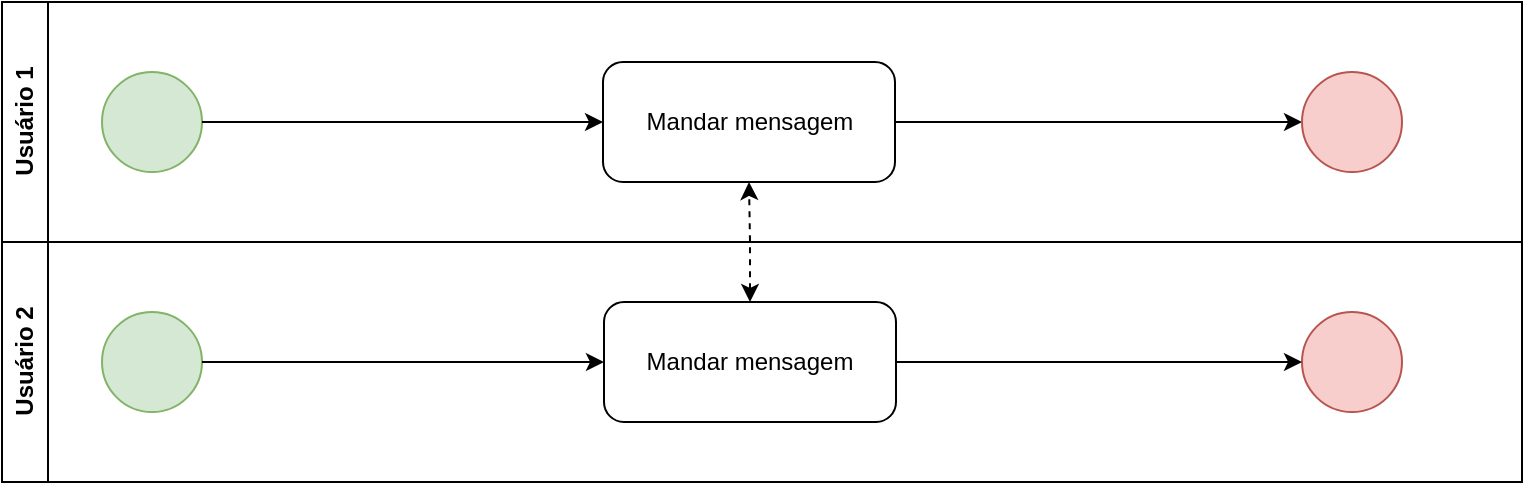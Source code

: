 <mxfile version="24.0.0" type="device">
  <diagram name="Página-1" id="3yYFcwInE2NejfBaWJux">
    <mxGraphModel dx="1434" dy="772" grid="0" gridSize="10" guides="1" tooltips="1" connect="1" arrows="1" fold="1" page="1" pageScale="1" pageWidth="827" pageHeight="1169" math="0" shadow="0">
      <root>
        <mxCell id="0" />
        <mxCell id="1" parent="0" />
        <mxCell id="rfnm97qqm5MkhQfPdOmS-22" value="Usuário 1" style="swimlane;horizontal=0;whiteSpace=wrap;html=1;startSize=23;" vertex="1" parent="1">
          <mxGeometry x="40" y="600" width="760" height="120" as="geometry" />
        </mxCell>
        <mxCell id="rfnm97qqm5MkhQfPdOmS-23" value="" style="points=[[0.145,0.145,0],[0.5,0,0],[0.855,0.145,0],[1,0.5,0],[0.855,0.855,0],[0.5,1,0],[0.145,0.855,0],[0,0.5,0]];shape=mxgraph.bpmn.event;html=1;verticalLabelPosition=bottom;labelBackgroundColor=#ffffff;verticalAlign=top;align=center;perimeter=ellipsePerimeter;outlineConnect=0;aspect=fixed;outline=standard;symbol=general;fillColor=#d5e8d4;strokeColor=#82b366;" vertex="1" parent="rfnm97qqm5MkhQfPdOmS-22">
          <mxGeometry x="50" y="35" width="50" height="50" as="geometry" />
        </mxCell>
        <mxCell id="rfnm97qqm5MkhQfPdOmS-34" style="edgeStyle=orthogonalEdgeStyle;rounded=0;orthogonalLoop=1;jettySize=auto;html=1;exitX=1;exitY=0.5;exitDx=0;exitDy=0;exitPerimeter=0;entryX=0;entryY=0.5;entryDx=0;entryDy=0;entryPerimeter=0;" edge="1" parent="rfnm97qqm5MkhQfPdOmS-22" source="rfnm97qqm5MkhQfPdOmS-24" target="rfnm97qqm5MkhQfPdOmS-33">
          <mxGeometry relative="1" as="geometry">
            <mxPoint x="640" y="55" as="targetPoint" />
          </mxGeometry>
        </mxCell>
        <mxCell id="rfnm97qqm5MkhQfPdOmS-24" value="Mandar mensagem" style="points=[[0.25,0,0],[0.5,0,0],[0.75,0,0],[1,0.25,0],[1,0.5,0],[1,0.75,0],[0.75,1,0],[0.5,1,0],[0.25,1,0],[0,0.75,0],[0,0.5,0],[0,0.25,0]];shape=mxgraph.bpmn.task;whiteSpace=wrap;rectStyle=rounded;size=10;html=1;container=1;expand=0;collapsible=0;taskMarker=abstract;" vertex="1" parent="rfnm97qqm5MkhQfPdOmS-22">
          <mxGeometry x="300.5" y="30" width="146" height="60" as="geometry" />
        </mxCell>
        <mxCell id="rfnm97qqm5MkhQfPdOmS-33" value="" style="points=[[0.145,0.145,0],[0.5,0,0],[0.855,0.145,0],[1,0.5,0],[0.855,0.855,0],[0.5,1,0],[0.145,0.855,0],[0,0.5,0]];shape=mxgraph.bpmn.event;html=1;verticalLabelPosition=bottom;labelBackgroundColor=#ffffff;verticalAlign=top;align=center;perimeter=ellipsePerimeter;outlineConnect=0;aspect=fixed;outline=standard;symbol=general;fillColor=#f8cecc;strokeColor=#b85450;" vertex="1" parent="rfnm97qqm5MkhQfPdOmS-22">
          <mxGeometry x="650" y="35" width="50" height="50" as="geometry" />
        </mxCell>
        <mxCell id="rfnm97qqm5MkhQfPdOmS-37" style="edgeStyle=orthogonalEdgeStyle;rounded=0;orthogonalLoop=1;jettySize=auto;html=1;entryX=0;entryY=0.5;entryDx=0;entryDy=0;entryPerimeter=0;" edge="1" parent="rfnm97qqm5MkhQfPdOmS-22" source="rfnm97qqm5MkhQfPdOmS-23" target="rfnm97qqm5MkhQfPdOmS-24">
          <mxGeometry relative="1" as="geometry" />
        </mxCell>
        <mxCell id="rfnm97qqm5MkhQfPdOmS-36" value="Usuário 2" style="swimlane;horizontal=0;whiteSpace=wrap;html=1;startSize=23;" vertex="1" parent="1">
          <mxGeometry x="40" y="720" width="760" height="120" as="geometry" />
        </mxCell>
        <mxCell id="rfnm97qqm5MkhQfPdOmS-50" value="" style="points=[[0.145,0.145,0],[0.5,0,0],[0.855,0.145,0],[1,0.5,0],[0.855,0.855,0],[0.5,1,0],[0.145,0.855,0],[0,0.5,0]];shape=mxgraph.bpmn.event;html=1;verticalLabelPosition=bottom;labelBackgroundColor=#ffffff;verticalAlign=top;align=center;perimeter=ellipsePerimeter;outlineConnect=0;aspect=fixed;outline=standard;symbol=general;fillColor=#d5e8d4;strokeColor=#82b366;" vertex="1" parent="rfnm97qqm5MkhQfPdOmS-36">
          <mxGeometry x="50" y="35" width="50" height="50" as="geometry" />
        </mxCell>
        <mxCell id="rfnm97qqm5MkhQfPdOmS-52" value="Mandar m&lt;span style=&quot;background-color: initial;&quot;&gt;ensagem&lt;/span&gt;" style="points=[[0.25,0,0],[0.5,0,0],[0.75,0,0],[1,0.25,0],[1,0.5,0],[1,0.75,0],[0.75,1,0],[0.5,1,0],[0.25,1,0],[0,0.75,0],[0,0.5,0],[0,0.25,0]];shape=mxgraph.bpmn.task;whiteSpace=wrap;rectStyle=rounded;size=10;html=1;container=1;expand=0;collapsible=0;taskMarker=abstract;" vertex="1" parent="rfnm97qqm5MkhQfPdOmS-36">
          <mxGeometry x="301" y="30" width="146" height="60" as="geometry" />
        </mxCell>
        <mxCell id="rfnm97qqm5MkhQfPdOmS-53" value="" style="points=[[0.145,0.145,0],[0.5,0,0],[0.855,0.145,0],[1,0.5,0],[0.855,0.855,0],[0.5,1,0],[0.145,0.855,0],[0,0.5,0]];shape=mxgraph.bpmn.event;html=1;verticalLabelPosition=bottom;labelBackgroundColor=#ffffff;verticalAlign=top;align=center;perimeter=ellipsePerimeter;outlineConnect=0;aspect=fixed;outline=standard;symbol=general;fillColor=#f8cecc;strokeColor=#b85450;" vertex="1" parent="rfnm97qqm5MkhQfPdOmS-36">
          <mxGeometry x="650" y="35" width="50" height="50" as="geometry" />
        </mxCell>
        <mxCell id="rfnm97qqm5MkhQfPdOmS-51" style="edgeStyle=orthogonalEdgeStyle;rounded=0;orthogonalLoop=1;jettySize=auto;html=1;exitX=1;exitY=0.5;exitDx=0;exitDy=0;exitPerimeter=0;entryX=0;entryY=0.5;entryDx=0;entryDy=0;entryPerimeter=0;" edge="1" parent="rfnm97qqm5MkhQfPdOmS-36" source="rfnm97qqm5MkhQfPdOmS-52" target="rfnm97qqm5MkhQfPdOmS-53">
          <mxGeometry relative="1" as="geometry">
            <mxPoint x="639" y="55" as="targetPoint" />
          </mxGeometry>
        </mxCell>
        <mxCell id="rfnm97qqm5MkhQfPdOmS-54" style="edgeStyle=orthogonalEdgeStyle;rounded=0;orthogonalLoop=1;jettySize=auto;html=1;entryX=0;entryY=0.5;entryDx=0;entryDy=0;entryPerimeter=0;" edge="1" parent="rfnm97qqm5MkhQfPdOmS-36" source="rfnm97qqm5MkhQfPdOmS-50" target="rfnm97qqm5MkhQfPdOmS-52">
          <mxGeometry relative="1" as="geometry" />
        </mxCell>
        <mxCell id="rfnm97qqm5MkhQfPdOmS-55" style="edgeStyle=orthogonalEdgeStyle;rounded=0;orthogonalLoop=1;jettySize=auto;html=1;entryX=0.5;entryY=1;entryDx=0;entryDy=0;entryPerimeter=0;startArrow=classic;startFill=1;dashed=1;curved=0;" edge="1" parent="1" source="rfnm97qqm5MkhQfPdOmS-52" target="rfnm97qqm5MkhQfPdOmS-24">
          <mxGeometry relative="1" as="geometry">
            <mxPoint x="414" y="810" as="targetPoint" />
          </mxGeometry>
        </mxCell>
      </root>
    </mxGraphModel>
  </diagram>
</mxfile>
